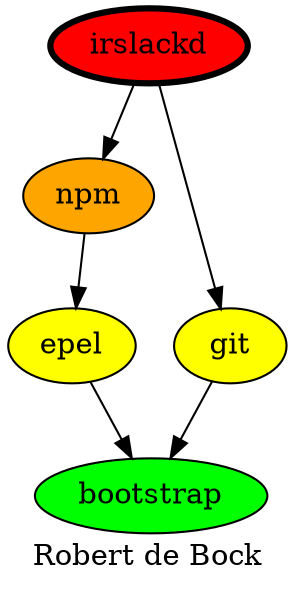 digraph PhiloDilemma {
  label = "Robert de Bock" ;
  overlap=false
  {
    bootstrap [fillcolor=green style=filled]
    epel [fillcolor=yellow style=filled]
    npm [fillcolor=orange style=filled]
    git [fillcolor=yellow style=filled]
    irslackd [fillcolor=red style=filled penwidth=3]
  }
  {epel git} -> bootstrap
  npm -> epel
  irslackd -> {npm git}
}
